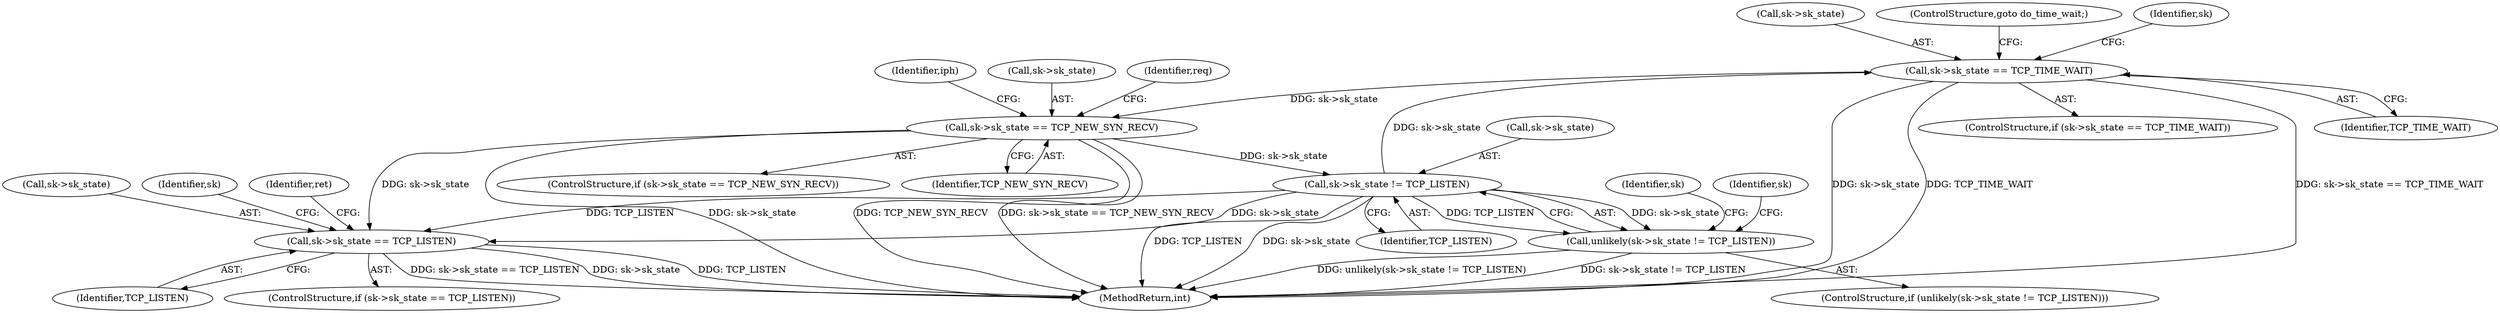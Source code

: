 digraph "0_linux_ac6e780070e30e4c35bd395acfe9191e6268bdd3@pointer" {
"1000290" [label="(Call,sk->sk_state == TCP_TIME_WAIT)"];
"1000328" [label="(Call,sk->sk_state != TCP_LISTEN)"];
"1000297" [label="(Call,sk->sk_state == TCP_NEW_SYN_RECV)"];
"1000290" [label="(Call,sk->sk_state == TCP_TIME_WAIT)"];
"1000327" [label="(Call,unlikely(sk->sk_state != TCP_LISTEN))"];
"1000432" [label="(Call,sk->sk_state == TCP_LISTEN)"];
"1000335" [label="(Identifier,sk)"];
"1000385" [label="(Identifier,iph)"];
"1000291" [label="(Call,sk->sk_state)"];
"1000297" [label="(Call,sk->sk_state == TCP_NEW_SYN_RECV)"];
"1000339" [label="(Identifier,sk)"];
"1000295" [label="(ControlStructure,goto do_time_wait;)"];
"1000436" [label="(Identifier,TCP_LISTEN)"];
"1000294" [label="(Identifier,TCP_TIME_WAIT)"];
"1000432" [label="(Call,sk->sk_state == TCP_LISTEN)"];
"1000609" [label="(MethodReturn,int)"];
"1000298" [label="(Call,sk->sk_state)"];
"1000328" [label="(Call,sk->sk_state != TCP_LISTEN)"];
"1000431" [label="(ControlStructure,if (sk->sk_state == TCP_LISTEN))"];
"1000326" [label="(ControlStructure,if (unlikely(sk->sk_state != TCP_LISTEN)))"];
"1000296" [label="(ControlStructure,if (sk->sk_state == TCP_NEW_SYN_RECV))"];
"1000289" [label="(ControlStructure,if (sk->sk_state == TCP_TIME_WAIT))"];
"1000433" [label="(Call,sk->sk_state)"];
"1000301" [label="(Identifier,TCP_NEW_SYN_RECV)"];
"1000299" [label="(Identifier,sk)"];
"1000332" [label="(Identifier,TCP_LISTEN)"];
"1000329" [label="(Call,sk->sk_state)"];
"1000327" [label="(Call,unlikely(sk->sk_state != TCP_LISTEN))"];
"1000290" [label="(Call,sk->sk_state == TCP_TIME_WAIT)"];
"1000305" [label="(Identifier,req)"];
"1000445" [label="(Identifier,sk)"];
"1000439" [label="(Identifier,ret)"];
"1000290" -> "1000289"  [label="AST: "];
"1000290" -> "1000294"  [label="CFG: "];
"1000291" -> "1000290"  [label="AST: "];
"1000294" -> "1000290"  [label="AST: "];
"1000295" -> "1000290"  [label="CFG: "];
"1000299" -> "1000290"  [label="CFG: "];
"1000290" -> "1000609"  [label="DDG: sk->sk_state"];
"1000290" -> "1000609"  [label="DDG: TCP_TIME_WAIT"];
"1000290" -> "1000609"  [label="DDG: sk->sk_state == TCP_TIME_WAIT"];
"1000328" -> "1000290"  [label="DDG: sk->sk_state"];
"1000290" -> "1000297"  [label="DDG: sk->sk_state"];
"1000328" -> "1000327"  [label="AST: "];
"1000328" -> "1000332"  [label="CFG: "];
"1000329" -> "1000328"  [label="AST: "];
"1000332" -> "1000328"  [label="AST: "];
"1000327" -> "1000328"  [label="CFG: "];
"1000328" -> "1000609"  [label="DDG: TCP_LISTEN"];
"1000328" -> "1000609"  [label="DDG: sk->sk_state"];
"1000328" -> "1000327"  [label="DDG: sk->sk_state"];
"1000328" -> "1000327"  [label="DDG: TCP_LISTEN"];
"1000297" -> "1000328"  [label="DDG: sk->sk_state"];
"1000328" -> "1000432"  [label="DDG: sk->sk_state"];
"1000328" -> "1000432"  [label="DDG: TCP_LISTEN"];
"1000297" -> "1000296"  [label="AST: "];
"1000297" -> "1000301"  [label="CFG: "];
"1000298" -> "1000297"  [label="AST: "];
"1000301" -> "1000297"  [label="AST: "];
"1000305" -> "1000297"  [label="CFG: "];
"1000385" -> "1000297"  [label="CFG: "];
"1000297" -> "1000609"  [label="DDG: sk->sk_state"];
"1000297" -> "1000609"  [label="DDG: TCP_NEW_SYN_RECV"];
"1000297" -> "1000609"  [label="DDG: sk->sk_state == TCP_NEW_SYN_RECV"];
"1000297" -> "1000432"  [label="DDG: sk->sk_state"];
"1000327" -> "1000326"  [label="AST: "];
"1000335" -> "1000327"  [label="CFG: "];
"1000339" -> "1000327"  [label="CFG: "];
"1000327" -> "1000609"  [label="DDG: sk->sk_state != TCP_LISTEN"];
"1000327" -> "1000609"  [label="DDG: unlikely(sk->sk_state != TCP_LISTEN)"];
"1000432" -> "1000431"  [label="AST: "];
"1000432" -> "1000436"  [label="CFG: "];
"1000433" -> "1000432"  [label="AST: "];
"1000436" -> "1000432"  [label="AST: "];
"1000439" -> "1000432"  [label="CFG: "];
"1000445" -> "1000432"  [label="CFG: "];
"1000432" -> "1000609"  [label="DDG: TCP_LISTEN"];
"1000432" -> "1000609"  [label="DDG: sk->sk_state == TCP_LISTEN"];
"1000432" -> "1000609"  [label="DDG: sk->sk_state"];
}
